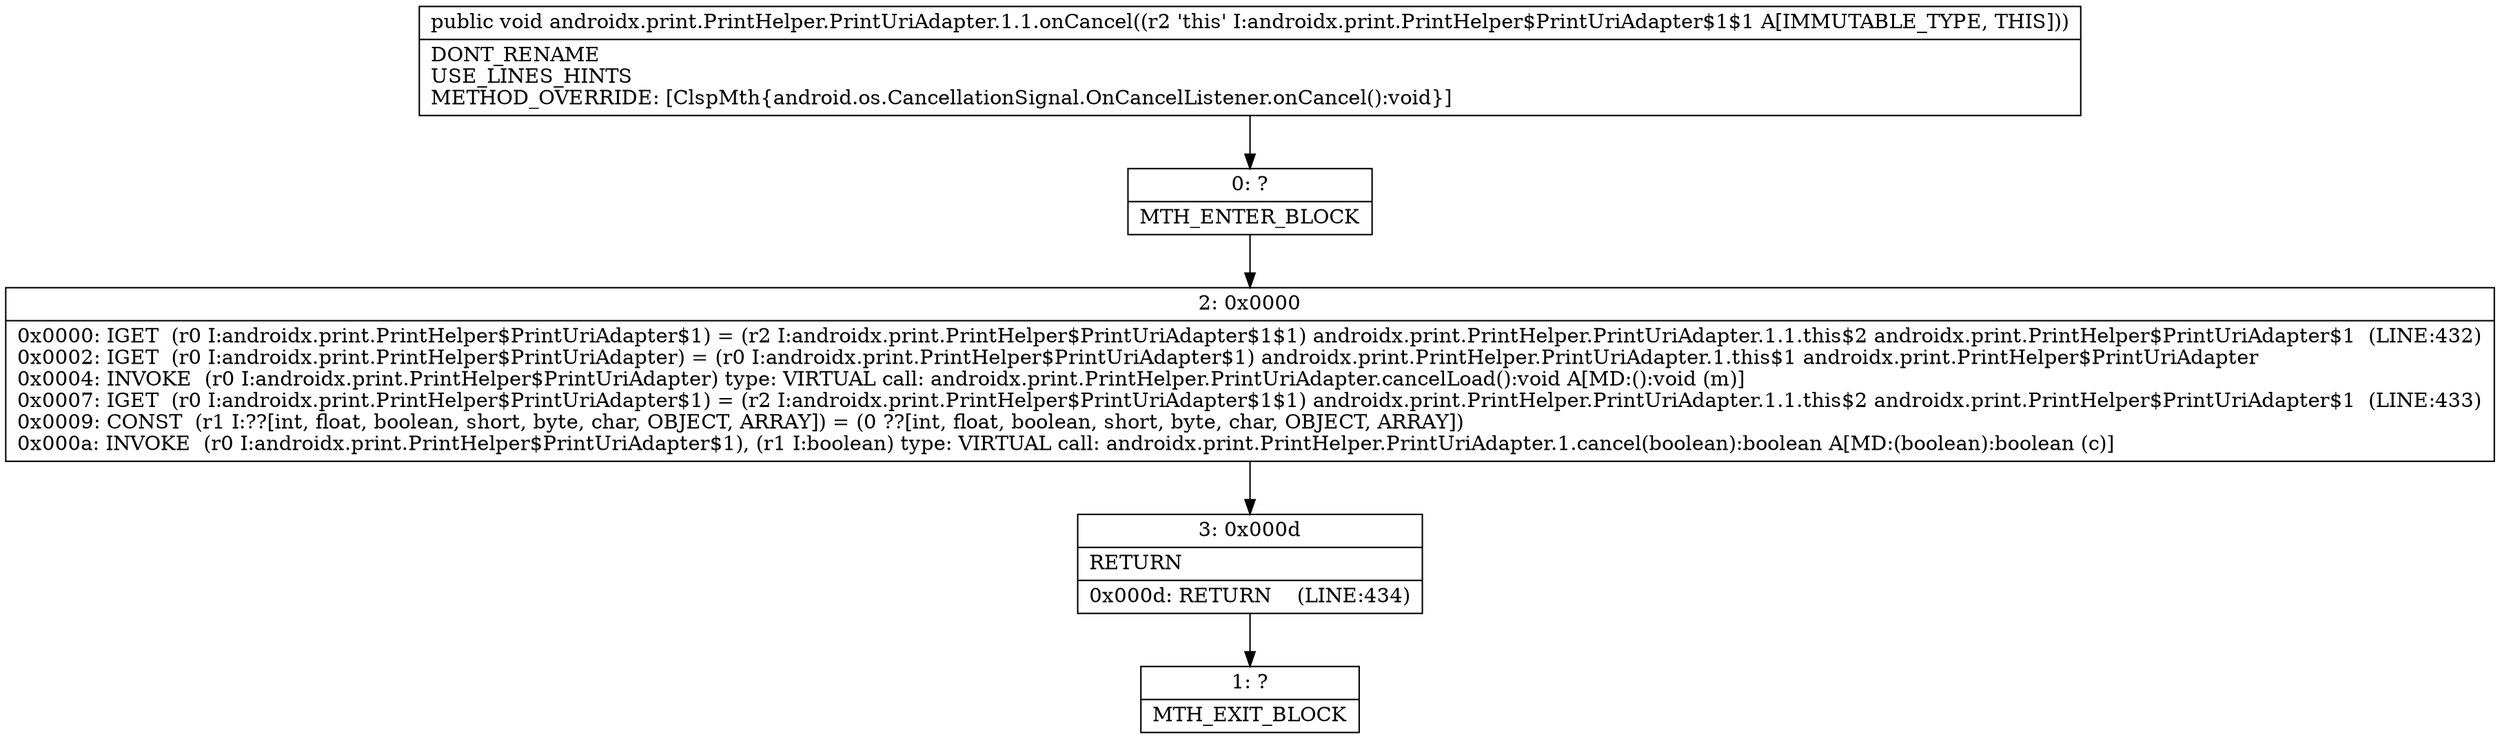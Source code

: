 digraph "CFG forandroidx.print.PrintHelper.PrintUriAdapter.1.1.onCancel()V" {
Node_0 [shape=record,label="{0\:\ ?|MTH_ENTER_BLOCK\l}"];
Node_2 [shape=record,label="{2\:\ 0x0000|0x0000: IGET  (r0 I:androidx.print.PrintHelper$PrintUriAdapter$1) = (r2 I:androidx.print.PrintHelper$PrintUriAdapter$1$1) androidx.print.PrintHelper.PrintUriAdapter.1.1.this$2 androidx.print.PrintHelper$PrintUriAdapter$1  (LINE:432)\l0x0002: IGET  (r0 I:androidx.print.PrintHelper$PrintUriAdapter) = (r0 I:androidx.print.PrintHelper$PrintUriAdapter$1) androidx.print.PrintHelper.PrintUriAdapter.1.this$1 androidx.print.PrintHelper$PrintUriAdapter \l0x0004: INVOKE  (r0 I:androidx.print.PrintHelper$PrintUriAdapter) type: VIRTUAL call: androidx.print.PrintHelper.PrintUriAdapter.cancelLoad():void A[MD:():void (m)]\l0x0007: IGET  (r0 I:androidx.print.PrintHelper$PrintUriAdapter$1) = (r2 I:androidx.print.PrintHelper$PrintUriAdapter$1$1) androidx.print.PrintHelper.PrintUriAdapter.1.1.this$2 androidx.print.PrintHelper$PrintUriAdapter$1  (LINE:433)\l0x0009: CONST  (r1 I:??[int, float, boolean, short, byte, char, OBJECT, ARRAY]) = (0 ??[int, float, boolean, short, byte, char, OBJECT, ARRAY]) \l0x000a: INVOKE  (r0 I:androidx.print.PrintHelper$PrintUriAdapter$1), (r1 I:boolean) type: VIRTUAL call: androidx.print.PrintHelper.PrintUriAdapter.1.cancel(boolean):boolean A[MD:(boolean):boolean (c)]\l}"];
Node_3 [shape=record,label="{3\:\ 0x000d|RETURN\l|0x000d: RETURN    (LINE:434)\l}"];
Node_1 [shape=record,label="{1\:\ ?|MTH_EXIT_BLOCK\l}"];
MethodNode[shape=record,label="{public void androidx.print.PrintHelper.PrintUriAdapter.1.1.onCancel((r2 'this' I:androidx.print.PrintHelper$PrintUriAdapter$1$1 A[IMMUTABLE_TYPE, THIS]))  | DONT_RENAME\lUSE_LINES_HINTS\lMETHOD_OVERRIDE: [ClspMth\{android.os.CancellationSignal.OnCancelListener.onCancel():void\}]\l}"];
MethodNode -> Node_0;Node_0 -> Node_2;
Node_2 -> Node_3;
Node_3 -> Node_1;
}

